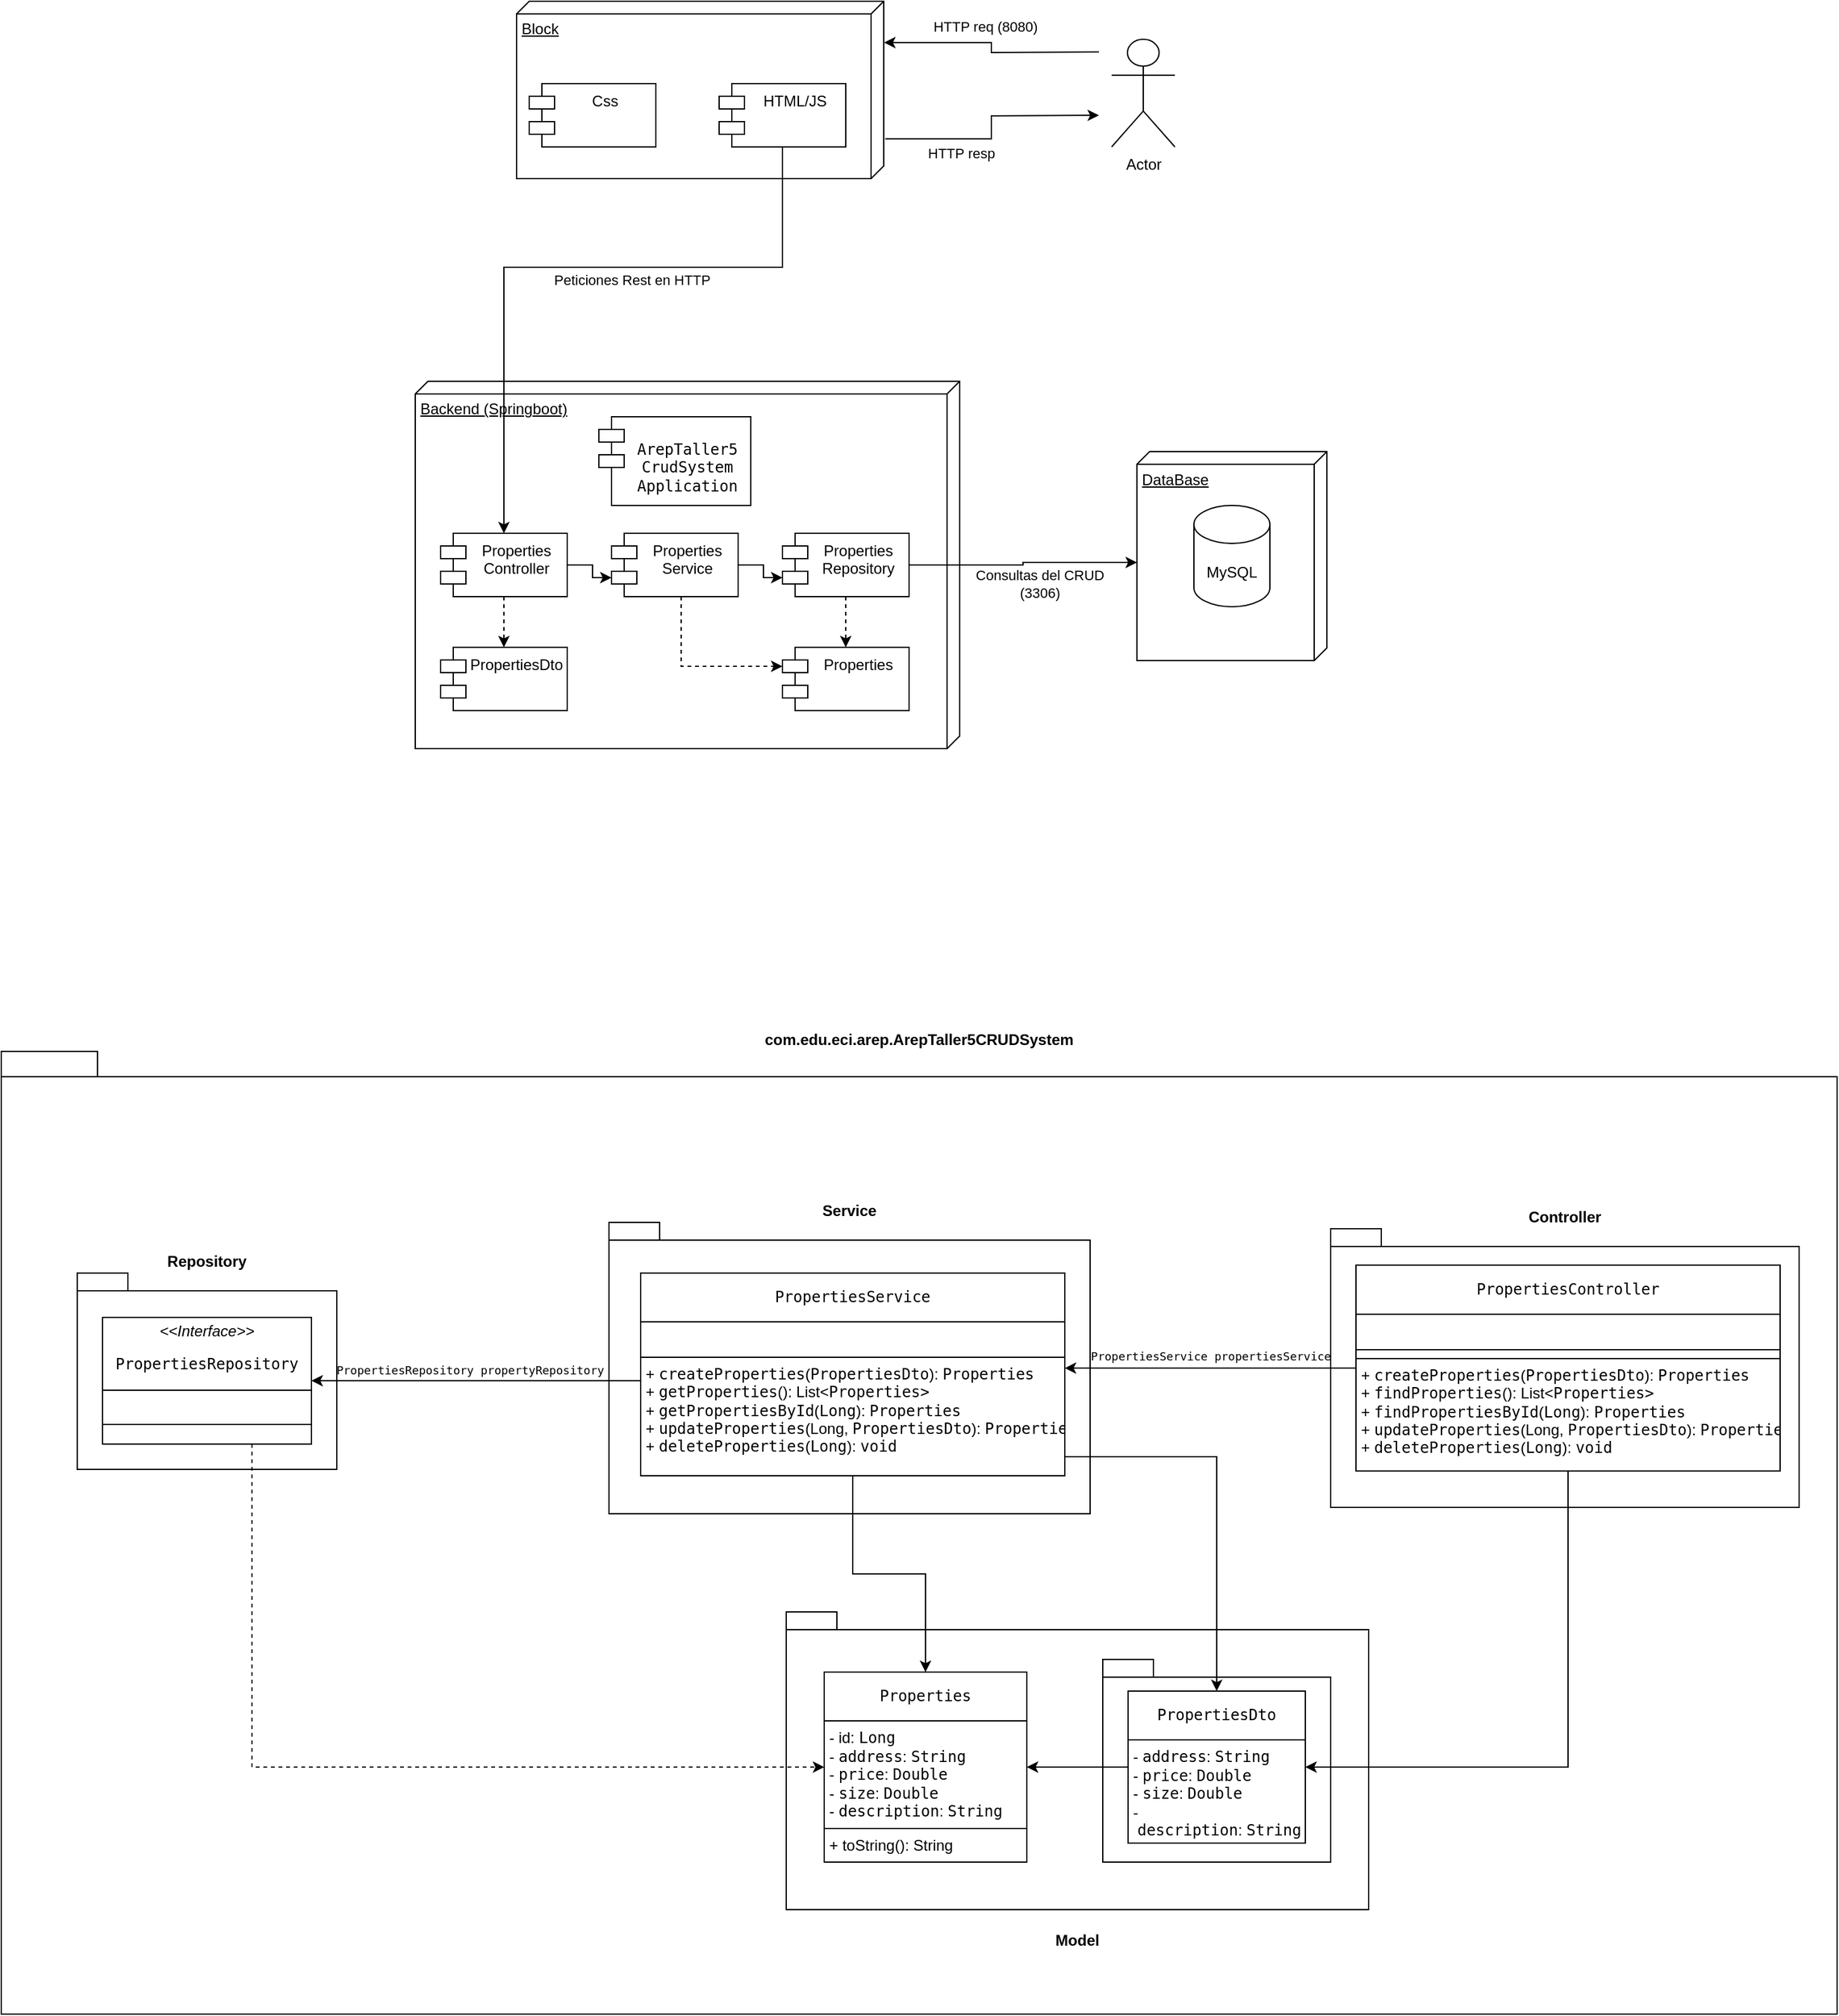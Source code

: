 <mxfile version="28.2.2">
  <diagram name="Página-1" id="qy8aETbDRmkv0HUQfHBe">
    <mxGraphModel dx="2695" dy="1822" grid="0" gridSize="10" guides="1" tooltips="1" connect="1" arrows="1" fold="1" page="0" pageScale="1" pageWidth="827" pageHeight="1169" background="#ffffff" math="0" shadow="0" adaptiveColors="none">
      <root>
        <mxCell id="0" />
        <mxCell id="1" parent="0" />
        <mxCell id="rJF-KQS_uxcIbHA2Nqqv-14" style="edgeStyle=orthogonalEdgeStyle;rounded=0;orthogonalLoop=1;jettySize=auto;html=1;entryX=0.233;entryY=-0.001;entryDx=0;entryDy=0;entryPerimeter=0;" edge="1" parent="1" target="rJF-KQS_uxcIbHA2Nqqv-2">
          <mxGeometry relative="1" as="geometry">
            <mxPoint x="137" y="-499" as="sourcePoint" />
          </mxGeometry>
        </mxCell>
        <mxCell id="rJF-KQS_uxcIbHA2Nqqv-16" value="HTTP req (8080)" style="edgeLabel;html=1;align=center;verticalAlign=middle;resizable=0;points=[];" vertex="1" connectable="0" parent="rJF-KQS_uxcIbHA2Nqqv-14">
          <mxGeometry x="0.21" relative="1" as="geometry">
            <mxPoint x="9" y="-13" as="offset" />
          </mxGeometry>
        </mxCell>
        <mxCell id="rJF-KQS_uxcIbHA2Nqqv-1" value="Actor" style="shape=umlActor;verticalLabelPosition=bottom;verticalAlign=top;html=1;outlineConnect=0;" vertex="1" parent="1">
          <mxGeometry x="147" y="-509" width="50" height="85" as="geometry" />
        </mxCell>
        <mxCell id="rJF-KQS_uxcIbHA2Nqqv-15" style="edgeStyle=orthogonalEdgeStyle;rounded=0;orthogonalLoop=1;jettySize=auto;html=1;exitX=0.776;exitY=-0.004;exitDx=0;exitDy=0;exitPerimeter=0;" edge="1" parent="1" source="rJF-KQS_uxcIbHA2Nqqv-2">
          <mxGeometry relative="1" as="geometry">
            <mxPoint x="137" y="-449" as="targetPoint" />
          </mxGeometry>
        </mxCell>
        <mxCell id="rJF-KQS_uxcIbHA2Nqqv-17" value="HTTP resp" style="edgeLabel;html=1;align=center;verticalAlign=middle;resizable=0;points=[];" vertex="1" connectable="0" parent="rJF-KQS_uxcIbHA2Nqqv-15">
          <mxGeometry x="-0.537" y="-3" relative="1" as="geometry">
            <mxPoint x="16" y="8" as="offset" />
          </mxGeometry>
        </mxCell>
        <mxCell id="rJF-KQS_uxcIbHA2Nqqv-2" value="Block" style="verticalAlign=top;align=left;spacingTop=8;spacingLeft=2;spacingRight=12;shape=cube;size=10;direction=south;fontStyle=4;html=1;whiteSpace=wrap;" vertex="1" parent="1">
          <mxGeometry x="-323" y="-539" width="290" height="140" as="geometry" />
        </mxCell>
        <mxCell id="rJF-KQS_uxcIbHA2Nqqv-3" value="Backend (Springboot)" style="verticalAlign=top;align=left;spacingTop=8;spacingLeft=2;spacingRight=12;shape=cube;size=10;direction=south;fontStyle=4;html=1;whiteSpace=wrap;" vertex="1" parent="1">
          <mxGeometry x="-403" y="-239" width="430" height="290" as="geometry" />
        </mxCell>
        <mxCell id="rJF-KQS_uxcIbHA2Nqqv-4" value="DataBase" style="verticalAlign=top;align=left;spacingTop=8;spacingLeft=2;spacingRight=12;shape=cube;size=10;direction=south;fontStyle=4;html=1;whiteSpace=wrap;" vertex="1" parent="1">
          <mxGeometry x="167" y="-183.5" width="150" height="165" as="geometry" />
        </mxCell>
        <mxCell id="rJF-KQS_uxcIbHA2Nqqv-5" value="MySQL" style="shape=cylinder3;whiteSpace=wrap;html=1;boundedLbl=1;backgroundOutline=1;size=15;" vertex="1" parent="1">
          <mxGeometry x="212" y="-141" width="60" height="80" as="geometry" />
        </mxCell>
        <mxCell id="rJF-KQS_uxcIbHA2Nqqv-6" value="&lt;div&gt;&lt;pre style=&quot;font-family: &amp;quot;JetBrains Mono&amp;quot;, monospace;&quot;&gt;&lt;font style=&quot;color: light-dark(rgb(0, 0, 0), rgb(255, 255, 255));&quot;&gt;ArepTaller5&lt;br&gt;CrudSystem&lt;br&gt;Application&lt;/font&gt;&lt;/pre&gt;&lt;/div&gt;" style="shape=module;align=left;spacingLeft=20;align=center;verticalAlign=top;whiteSpace=wrap;html=1;" vertex="1" parent="1">
          <mxGeometry x="-258" y="-211" width="120" height="70" as="geometry" />
        </mxCell>
        <mxCell id="rJF-KQS_uxcIbHA2Nqqv-25" style="edgeStyle=orthogonalEdgeStyle;rounded=0;orthogonalLoop=1;jettySize=auto;html=1;entryX=0.5;entryY=0;entryDx=0;entryDy=0;dashed=1;" edge="1" parent="1" source="rJF-KQS_uxcIbHA2Nqqv-7" target="rJF-KQS_uxcIbHA2Nqqv-11">
          <mxGeometry relative="1" as="geometry" />
        </mxCell>
        <mxCell id="rJF-KQS_uxcIbHA2Nqqv-7" value="Properties&lt;br&gt;Controller" style="shape=module;align=left;spacingLeft=20;align=center;verticalAlign=top;whiteSpace=wrap;html=1;" vertex="1" parent="1">
          <mxGeometry x="-383" y="-119" width="100" height="50" as="geometry" />
        </mxCell>
        <mxCell id="rJF-KQS_uxcIbHA2Nqqv-26" style="edgeStyle=orthogonalEdgeStyle;rounded=0;orthogonalLoop=1;jettySize=auto;html=1;entryX=0.5;entryY=0;entryDx=0;entryDy=0;dashed=1;" edge="1" parent="1" source="rJF-KQS_uxcIbHA2Nqqv-8" target="rJF-KQS_uxcIbHA2Nqqv-10">
          <mxGeometry relative="1" as="geometry" />
        </mxCell>
        <mxCell id="rJF-KQS_uxcIbHA2Nqqv-8" value="Properties&lt;br&gt;Repository" style="shape=module;align=left;spacingLeft=20;align=center;verticalAlign=top;whiteSpace=wrap;html=1;" vertex="1" parent="1">
          <mxGeometry x="-113" y="-119" width="100" height="50" as="geometry" />
        </mxCell>
        <mxCell id="rJF-KQS_uxcIbHA2Nqqv-9" value="Properties&lt;br&gt;Service" style="shape=module;align=left;spacingLeft=20;align=center;verticalAlign=top;whiteSpace=wrap;html=1;" vertex="1" parent="1">
          <mxGeometry x="-248" y="-119" width="100" height="50" as="geometry" />
        </mxCell>
        <mxCell id="rJF-KQS_uxcIbHA2Nqqv-10" value="Properties&lt;div&gt;&lt;br&gt;&lt;/div&gt;" style="shape=module;align=left;spacingLeft=20;align=center;verticalAlign=top;whiteSpace=wrap;html=1;" vertex="1" parent="1">
          <mxGeometry x="-113" y="-29" width="100" height="50" as="geometry" />
        </mxCell>
        <mxCell id="rJF-KQS_uxcIbHA2Nqqv-11" value="PropertiesDto" style="shape=module;align=left;spacingLeft=20;align=center;verticalAlign=top;whiteSpace=wrap;html=1;" vertex="1" parent="1">
          <mxGeometry x="-383" y="-29" width="100" height="50" as="geometry" />
        </mxCell>
        <mxCell id="rJF-KQS_uxcIbHA2Nqqv-12" value="Css" style="shape=module;align=left;spacingLeft=20;align=center;verticalAlign=top;whiteSpace=wrap;html=1;" vertex="1" parent="1">
          <mxGeometry x="-313" y="-474" width="100" height="50" as="geometry" />
        </mxCell>
        <mxCell id="rJF-KQS_uxcIbHA2Nqqv-19" style="edgeStyle=orthogonalEdgeStyle;rounded=0;orthogonalLoop=1;jettySize=auto;html=1;" edge="1" parent="1" source="rJF-KQS_uxcIbHA2Nqqv-13" target="rJF-KQS_uxcIbHA2Nqqv-7">
          <mxGeometry relative="1" as="geometry">
            <Array as="points">
              <mxPoint x="-113" y="-329" />
              <mxPoint x="-333" y="-329" />
            </Array>
          </mxGeometry>
        </mxCell>
        <mxCell id="rJF-KQS_uxcIbHA2Nqqv-20" value="Peticiones Rest en HTTP" style="edgeLabel;html=1;align=center;verticalAlign=middle;resizable=0;points=[];" vertex="1" connectable="0" parent="rJF-KQS_uxcIbHA2Nqqv-19">
          <mxGeometry x="-0.102" y="1" relative="1" as="geometry">
            <mxPoint x="21" y="9" as="offset" />
          </mxGeometry>
        </mxCell>
        <mxCell id="rJF-KQS_uxcIbHA2Nqqv-13" value="HTML/JS" style="shape=module;align=left;spacingLeft=20;align=center;verticalAlign=top;whiteSpace=wrap;html=1;" vertex="1" parent="1">
          <mxGeometry x="-163" y="-474" width="100" height="50" as="geometry" />
        </mxCell>
        <mxCell id="rJF-KQS_uxcIbHA2Nqqv-21" style="edgeStyle=orthogonalEdgeStyle;rounded=0;orthogonalLoop=1;jettySize=auto;html=1;entryX=0;entryY=0;entryDx=0;entryDy=35;entryPerimeter=0;" edge="1" parent="1" source="rJF-KQS_uxcIbHA2Nqqv-7" target="rJF-KQS_uxcIbHA2Nqqv-9">
          <mxGeometry relative="1" as="geometry" />
        </mxCell>
        <mxCell id="rJF-KQS_uxcIbHA2Nqqv-22" style="edgeStyle=orthogonalEdgeStyle;rounded=0;orthogonalLoop=1;jettySize=auto;html=1;entryX=0;entryY=0;entryDx=0;entryDy=35;entryPerimeter=0;" edge="1" parent="1" source="rJF-KQS_uxcIbHA2Nqqv-9" target="rJF-KQS_uxcIbHA2Nqqv-8">
          <mxGeometry relative="1" as="geometry" />
        </mxCell>
        <mxCell id="rJF-KQS_uxcIbHA2Nqqv-23" style="edgeStyle=orthogonalEdgeStyle;rounded=0;orthogonalLoop=1;jettySize=auto;html=1;entryX=0;entryY=0;entryDx=87.5;entryDy=150;entryPerimeter=0;" edge="1" parent="1" source="rJF-KQS_uxcIbHA2Nqqv-8" target="rJF-KQS_uxcIbHA2Nqqv-4">
          <mxGeometry relative="1" as="geometry" />
        </mxCell>
        <mxCell id="rJF-KQS_uxcIbHA2Nqqv-24" value="Consultas del CRUD&lt;br&gt;(3306)" style="edgeLabel;html=1;align=center;verticalAlign=middle;resizable=0;points=[];" vertex="1" connectable="0" parent="rJF-KQS_uxcIbHA2Nqqv-23">
          <mxGeometry x="0.252" relative="1" as="geometry">
            <mxPoint x="-9" y="17" as="offset" />
          </mxGeometry>
        </mxCell>
        <mxCell id="rJF-KQS_uxcIbHA2Nqqv-27" style="edgeStyle=orthogonalEdgeStyle;rounded=0;orthogonalLoop=1;jettySize=auto;html=1;entryX=0;entryY=0;entryDx=0;entryDy=15;entryPerimeter=0;dashed=1;" edge="1" parent="1" source="rJF-KQS_uxcIbHA2Nqqv-9" target="rJF-KQS_uxcIbHA2Nqqv-10">
          <mxGeometry relative="1" as="geometry">
            <Array as="points">
              <mxPoint x="-193" y="-14" />
            </Array>
          </mxGeometry>
        </mxCell>
        <mxCell id="rJF-KQS_uxcIbHA2Nqqv-29" value="com.edu.eci.arep.ArepTaller5CRUDSystem" style="shape=folder;fontStyle=1;spacingTop=10;tabWidth=50;tabHeight=20;tabPosition=left;whiteSpace=wrap;align=center;connectable=1;noLabel=0;labelPadding=0;portConstraintRotation=0;html=1;convertToSvg=0;labelPosition=center;verticalLabelPosition=top;verticalAlign=bottom;textDirection=ltr;" vertex="1" parent="1">
          <mxGeometry x="-730" y="290" width="1450" height="760" as="geometry" />
        </mxCell>
        <mxCell id="rJF-KQS_uxcIbHA2Nqqv-34" value="Model" style="shape=folder;fontStyle=1;spacingTop=10;tabWidth=40;tabHeight=14;tabPosition=left;html=1;whiteSpace=wrap;labelPosition=center;verticalLabelPosition=bottom;align=center;verticalAlign=top;" vertex="1" parent="1">
          <mxGeometry x="-110" y="732.5" width="460" height="235" as="geometry" />
        </mxCell>
        <mxCell id="rJF-KQS_uxcIbHA2Nqqv-30" value="" style="shape=folder;fontStyle=1;spacingTop=10;tabWidth=40;tabHeight=14;tabPosition=left;html=1;whiteSpace=wrap;" vertex="1" parent="1">
          <mxGeometry x="140" y="770" width="180" height="160" as="geometry" />
        </mxCell>
        <mxCell id="rJF-KQS_uxcIbHA2Nqqv-47" style="edgeStyle=orthogonalEdgeStyle;rounded=0;orthogonalLoop=1;jettySize=auto;html=1;" edge="1" parent="1" source="rJF-KQS_uxcIbHA2Nqqv-31" target="rJF-KQS_uxcIbHA2Nqqv-33">
          <mxGeometry relative="1" as="geometry" />
        </mxCell>
        <mxCell id="rJF-KQS_uxcIbHA2Nqqv-31" value="&lt;div style=&quot;&quot;&gt;&lt;pre style=&quot;text-align: center; font-family: &amp;quot;JetBrains Mono&amp;quot;, monospace;&quot;&gt;PropertiesDto&lt;/pre&gt;&lt;/div&gt;&lt;hr style=&quot;border-style:solid;&quot; size=&quot;1&quot;&gt;&lt;p style=&quot;margin:0px;margin-left:4px;&quot;&gt;&lt;span style=&quot;background-color: transparent; color: light-dark(rgb(0, 0, 0), rgb(237, 237, 237));&quot;&gt;-&amp;nbsp;&lt;/span&gt;&lt;span style=&quot;font-family: &amp;quot;JetBrains Mono&amp;quot;, monospace;&quot;&gt;address&lt;/span&gt;&lt;span style=&quot;background-color: transparent; color: light-dark(rgb(0, 0, 0), rgb(237, 237, 237));&quot;&gt;:&amp;nbsp;&lt;/span&gt;&lt;span style=&quot;font-family: &amp;quot;JetBrains Mono&amp;quot;, monospace; background-color: transparent; color: light-dark(rgb(0, 0, 0), rgb(237, 237, 237));&quot;&gt;String&lt;/span&gt;&lt;/p&gt;&lt;p style=&quot;margin: 0px 0px 0px 4px;&quot;&gt;-&amp;nbsp;&lt;span style=&quot;font-family: &amp;quot;JetBrains Mono&amp;quot;, monospace;&quot;&gt;price&lt;/span&gt;:&amp;nbsp;&lt;span style=&quot;font-family: &amp;quot;JetBrains Mono&amp;quot;, monospace; background-color: transparent; color: light-dark(rgb(0, 0, 0), rgb(237, 237, 237));&quot;&gt;Double&lt;/span&gt;&lt;/p&gt;&lt;p style=&quot;margin: 0px 0px 0px 4px;&quot;&gt;-&amp;nbsp;&lt;span style=&quot;font-family: &amp;quot;JetBrains Mono&amp;quot;, monospace;&quot;&gt;size&lt;/span&gt;:&amp;nbsp;&lt;span style=&quot;font-family: &amp;quot;JetBrains Mono&amp;quot;, monospace; background-color: transparent; color: light-dark(rgb(0, 0, 0), rgb(237, 237, 237));&quot;&gt;Double&lt;/span&gt;&lt;/p&gt;&lt;p style=&quot;margin: 0px 0px 0px 4px;&quot;&gt;-&amp;nbsp;&lt;span style=&quot;font-family: &amp;quot;JetBrains Mono&amp;quot;, monospace;&quot;&gt;description&lt;/span&gt;:&amp;nbsp;&lt;span style=&quot;font-family: &amp;quot;JetBrains Mono&amp;quot;, monospace; background-color: transparent; color: light-dark(rgb(0, 0, 0), rgb(237, 237, 237));&quot;&gt;String&lt;/span&gt;&lt;/p&gt;&lt;hr style=&quot;border-style:solid;&quot; size=&quot;1&quot;&gt;&lt;p style=&quot;margin:0px;margin-left:4px;&quot;&gt;&lt;br&gt;&lt;/p&gt;" style="verticalAlign=top;align=left;overflow=fill;html=1;whiteSpace=wrap;labelBackgroundColor=none;labelBorderColor=none;fontColor=#000000;" vertex="1" parent="1">
          <mxGeometry x="160" y="795" width="140" height="120" as="geometry" />
        </mxCell>
        <mxCell id="rJF-KQS_uxcIbHA2Nqqv-33" value="&lt;div style=&quot;&quot;&gt;&lt;pre style=&quot;text-align: center; font-family: &amp;quot;JetBrains Mono&amp;quot;, monospace;&quot;&gt;Properties&lt;/pre&gt;&lt;/div&gt;&lt;hr style=&quot;border-style:solid;&quot; size=&quot;1&quot;&gt;&lt;p style=&quot;margin:0px;margin-left:4px;&quot;&gt;- id:&amp;nbsp;&lt;span style=&quot;font-family: &amp;quot;JetBrains Mono&amp;quot;, monospace;&quot;&gt;Long&lt;/span&gt;&lt;/p&gt;&lt;p style=&quot;margin: 0px 0px 0px 4px;&quot;&gt;&lt;span style=&quot;background-color: transparent; color: light-dark(rgb(0, 0, 0), rgb(237, 237, 237));&quot;&gt;-&amp;nbsp;&lt;/span&gt;&lt;span style=&quot;font-family: &amp;quot;JetBrains Mono&amp;quot;, monospace;&quot;&gt;address&lt;/span&gt;&lt;span style=&quot;background-color: transparent; color: light-dark(rgb(0, 0, 0), rgb(237, 237, 237));&quot;&gt;:&amp;nbsp;&lt;/span&gt;&lt;span style=&quot;font-family: &amp;quot;JetBrains Mono&amp;quot;, monospace; background-color: transparent; color: light-dark(rgb(0, 0, 0), rgb(237, 237, 237));&quot;&gt;String&lt;/span&gt;&lt;/p&gt;&lt;p style=&quot;margin: 0px 0px 0px 4px;&quot;&gt;-&amp;nbsp;&lt;span style=&quot;font-family: &amp;quot;JetBrains Mono&amp;quot;, monospace;&quot;&gt;price&lt;/span&gt;:&amp;nbsp;&lt;span style=&quot;font-family: &amp;quot;JetBrains Mono&amp;quot;, monospace; background-color: transparent; color: light-dark(rgb(0, 0, 0), rgb(237, 237, 237));&quot;&gt;Double&lt;/span&gt;&lt;/p&gt;&lt;p style=&quot;margin: 0px 0px 0px 4px;&quot;&gt;-&amp;nbsp;&lt;span style=&quot;font-family: &amp;quot;JetBrains Mono&amp;quot;, monospace;&quot;&gt;size&lt;/span&gt;:&amp;nbsp;&lt;span style=&quot;font-family: &amp;quot;JetBrains Mono&amp;quot;, monospace; background-color: transparent; color: light-dark(rgb(0, 0, 0), rgb(237, 237, 237));&quot;&gt;Double&lt;/span&gt;&lt;/p&gt;&lt;p style=&quot;margin: 0px 0px 0px 4px;&quot;&gt;-&amp;nbsp;&lt;span style=&quot;font-family: &amp;quot;JetBrains Mono&amp;quot;, monospace;&quot;&gt;description&lt;/span&gt;:&amp;nbsp;&lt;span style=&quot;font-family: &amp;quot;JetBrains Mono&amp;quot;, monospace; background-color: transparent; color: light-dark(rgb(0, 0, 0), rgb(237, 237, 237));&quot;&gt;String&lt;/span&gt;&lt;/p&gt;&lt;hr style=&quot;border-style:solid;&quot; size=&quot;1&quot;&gt;&lt;p style=&quot;margin:0px;margin-left:4px;&quot;&gt;+ toString(): String&lt;/p&gt;" style="verticalAlign=top;align=left;overflow=fill;html=1;whiteSpace=wrap;labelBackgroundColor=none;labelBorderColor=none;fontColor=#000000;" vertex="1" parent="1">
          <mxGeometry x="-80" y="780" width="160" height="150" as="geometry" />
        </mxCell>
        <mxCell id="rJF-KQS_uxcIbHA2Nqqv-35" value="Repository" style="shape=folder;fontStyle=1;spacingTop=10;tabWidth=40;tabHeight=14;tabPosition=left;html=1;whiteSpace=wrap;labelPosition=center;verticalLabelPosition=top;align=center;verticalAlign=bottom;" vertex="1" parent="1">
          <mxGeometry x="-670" y="465" width="205" height="155" as="geometry" />
        </mxCell>
        <mxCell id="rJF-KQS_uxcIbHA2Nqqv-49" style="edgeStyle=orthogonalEdgeStyle;rounded=0;orthogonalLoop=1;jettySize=auto;html=1;entryX=0;entryY=0.5;entryDx=0;entryDy=0;dashed=1;" edge="1" parent="1" source="rJF-KQS_uxcIbHA2Nqqv-32" target="rJF-KQS_uxcIbHA2Nqqv-33">
          <mxGeometry relative="1" as="geometry">
            <Array as="points">
              <mxPoint x="-532" y="855" />
            </Array>
          </mxGeometry>
        </mxCell>
        <mxCell id="rJF-KQS_uxcIbHA2Nqqv-32" value="&lt;p style=&quot;margin:0px;margin-top:4px;text-align:center;&quot;&gt;&lt;i&gt;&amp;lt;&amp;lt;Interface&amp;gt;&amp;gt;&lt;/i&gt;&lt;br&gt;&lt;/p&gt;&lt;div style=&quot;&quot;&gt;&lt;pre style=&quot;text-align: center; font-family: &amp;quot;JetBrains Mono&amp;quot;, monospace;&quot;&gt;PropertiesRepository&lt;/pre&gt;&lt;/div&gt;&lt;hr style=&quot;border-style:solid;&quot; size=&quot;1&quot;&gt;&lt;p style=&quot;margin:0px;margin-left:4px;&quot;&gt;&lt;font&gt;&lt;br&gt;&lt;/font&gt;&lt;/p&gt;&lt;hr style=&quot;border-style:solid;&quot; size=&quot;1&quot;&gt;&lt;p style=&quot;margin:0px;margin-left:4px;&quot;&gt;&lt;br&gt;&lt;/p&gt;" style="verticalAlign=top;align=left;overflow=fill;html=1;whiteSpace=wrap;labelBackgroundColor=none;fontColor=default;" vertex="1" parent="1">
          <mxGeometry x="-650" y="500" width="165" height="100" as="geometry" />
        </mxCell>
        <mxCell id="rJF-KQS_uxcIbHA2Nqqv-36" value="Service" style="shape=folder;fontStyle=1;spacingTop=10;tabWidth=40;tabHeight=14;tabPosition=left;html=1;whiteSpace=wrap;labelPosition=center;verticalLabelPosition=top;align=center;verticalAlign=bottom;" vertex="1" parent="1">
          <mxGeometry x="-250" y="425" width="380" height="230" as="geometry" />
        </mxCell>
        <mxCell id="rJF-KQS_uxcIbHA2Nqqv-41" style="edgeStyle=orthogonalEdgeStyle;rounded=0;orthogonalLoop=1;jettySize=auto;html=1;" edge="1" parent="1" source="rJF-KQS_uxcIbHA2Nqqv-37" target="rJF-KQS_uxcIbHA2Nqqv-32">
          <mxGeometry relative="1" as="geometry">
            <Array as="points">
              <mxPoint x="-400" y="550" />
              <mxPoint x="-400" y="550" />
            </Array>
          </mxGeometry>
        </mxCell>
        <mxCell id="rJF-KQS_uxcIbHA2Nqqv-52" value="&lt;div&gt;&lt;pre style=&quot;font-family:&#39;JetBrains Mono&#39;,monospace;font-size:9,8pt;&quot;&gt;PropertiesRepository &lt;span&gt;propertyRepository&lt;/span&gt;&lt;/pre&gt;&lt;/div&gt;" style="edgeLabel;html=1;align=center;verticalAlign=middle;resizable=0;points=[];labelBackgroundColor=none;fontColor=default;fontSize=9;" vertex="1" connectable="0" parent="rJF-KQS_uxcIbHA2Nqqv-41">
          <mxGeometry x="0.141" relative="1" as="geometry">
            <mxPoint x="13" y="-8" as="offset" />
          </mxGeometry>
        </mxCell>
        <mxCell id="rJF-KQS_uxcIbHA2Nqqv-46" style="edgeStyle=orthogonalEdgeStyle;rounded=0;orthogonalLoop=1;jettySize=auto;html=1;exitX=0.5;exitY=1;exitDx=0;exitDy=0;entryX=0.5;entryY=0;entryDx=0;entryDy=0;" edge="1" parent="1" source="rJF-KQS_uxcIbHA2Nqqv-37" target="rJF-KQS_uxcIbHA2Nqqv-33">
          <mxGeometry relative="1" as="geometry" />
        </mxCell>
        <mxCell id="rJF-KQS_uxcIbHA2Nqqv-48" style="edgeStyle=orthogonalEdgeStyle;rounded=0;orthogonalLoop=1;jettySize=auto;html=1;" edge="1" parent="1" source="rJF-KQS_uxcIbHA2Nqqv-37" target="rJF-KQS_uxcIbHA2Nqqv-31">
          <mxGeometry relative="1" as="geometry">
            <Array as="points">
              <mxPoint x="230" y="610" />
            </Array>
          </mxGeometry>
        </mxCell>
        <mxCell id="rJF-KQS_uxcIbHA2Nqqv-37" value="&lt;div&gt;&lt;pre style=&quot;text-align: center; font-family: &amp;quot;JetBrains Mono&amp;quot;, monospace;&quot;&gt;&lt;span style=&quot;&quot;&gt;&lt;font&gt;PropertiesService&lt;/font&gt;&lt;/span&gt;&lt;/pre&gt;&lt;/div&gt;&lt;hr style=&quot;border-style:solid;&quot; size=&quot;1&quot;&gt;&lt;p style=&quot;margin:0px;margin-left:4px;&quot;&gt;&lt;span style=&quot;&quot;&gt;&lt;font&gt;&lt;br&gt;&lt;/font&gt;&lt;/span&gt;&lt;/p&gt;&lt;hr style=&quot;border-style:solid;&quot; size=&quot;1&quot;&gt;&lt;p style=&quot;margin:0px;margin-left:4px;&quot;&gt;&lt;span style=&quot;&quot;&gt;&lt;font&gt;+&amp;nbsp;&lt;span style=&quot;font-family: &amp;quot;JetBrains Mono&amp;quot;, monospace;&quot;&gt;createProperties&lt;/span&gt;(&lt;span style=&quot;font-family: &amp;quot;JetBrains Mono&amp;quot;, monospace;&quot;&gt;PropertiesDto&lt;/span&gt;):&amp;nbsp;&lt;span style=&quot;font-family: &amp;quot;JetBrains Mono&amp;quot;, monospace;&quot;&gt;Properties&lt;/span&gt;&lt;/font&gt;&lt;/span&gt;&lt;/p&gt;&lt;p style=&quot;margin:0px;margin-left:4px;&quot;&gt;&lt;span style=&quot;&quot;&gt;&lt;font&gt;&lt;span style=&quot;font-family: &amp;quot;JetBrains Mono&amp;quot;, monospace;&quot;&gt;&lt;span style=&quot;font-family: Helvetica;&quot;&gt;+&amp;nbsp;&lt;/span&gt;&lt;/span&gt;&lt;span style=&quot;font-family: &amp;quot;JetBrains Mono&amp;quot;, monospace;&quot;&gt;getProperties&lt;/span&gt;(): List&amp;lt;&lt;span style=&quot;font-family: &amp;quot;JetBrains Mono&amp;quot;, monospace;&quot;&gt;Properties&amp;gt;&lt;/span&gt;&lt;/font&gt;&lt;/span&gt;&lt;/p&gt;&lt;p style=&quot;margin:0px;margin-left:4px;&quot;&gt;&lt;span style=&quot;&quot;&gt;&lt;font&gt;&lt;span style=&quot;font-family: &amp;quot;JetBrains Mono&amp;quot;, monospace;&quot;&gt;&lt;span style=&quot;&quot;&gt;&lt;span style=&quot;font-family: Helvetica;&quot;&gt;+&amp;nbsp;&lt;/span&gt;&lt;/span&gt;&lt;/span&gt;&lt;span style=&quot;font-family: &amp;quot;JetBrains Mono&amp;quot;, monospace;&quot;&gt;getPropertiesById&lt;/span&gt;(&lt;span style=&quot;font-family: &amp;quot;JetBrains Mono&amp;quot;, monospace;&quot;&gt;Long&lt;/span&gt;):&amp;nbsp;&lt;span style=&quot;font-family: &amp;quot;JetBrains Mono&amp;quot;, monospace;&quot;&gt;Properties&lt;/span&gt;&lt;/font&gt;&lt;/span&gt;&lt;/p&gt;&lt;p style=&quot;margin:0px;margin-left:4px;&quot;&gt;&lt;span style=&quot;&quot;&gt;&lt;font&gt;&lt;span style=&quot;font-family: &amp;quot;JetBrains Mono&amp;quot;, monospace;&quot;&gt;&lt;span style=&quot;&quot;&gt;&lt;span style=&quot;&quot;&gt;&lt;span style=&quot;font-family: Helvetica;&quot;&gt;+&amp;nbsp;&lt;/span&gt;&lt;/span&gt;&lt;/span&gt;&lt;/span&gt;&lt;span style=&quot;font-family: &amp;quot;JetBrains Mono&amp;quot;, monospace;&quot;&gt;updateProperties&lt;/span&gt;(Long,&amp;nbsp;&lt;span style=&quot;font-family: &amp;quot;JetBrains Mono&amp;quot;, monospace;&quot;&gt;PropertiesDto&lt;/span&gt;):&amp;nbsp;&lt;span style=&quot;font-family: &amp;quot;JetBrains Mono&amp;quot;, monospace;&quot;&gt;Properties&lt;/span&gt;&lt;/font&gt;&lt;/span&gt;&lt;/p&gt;&lt;p style=&quot;margin:0px;margin-left:4px;&quot;&gt;&lt;span style=&quot;&quot;&gt;&lt;font&gt;&lt;span style=&quot;font-family: &amp;quot;JetBrains Mono&amp;quot;, monospace;&quot;&gt;&lt;span style=&quot;&quot;&gt;&lt;span style=&quot;&quot;&gt;&lt;span style=&quot;&quot;&gt;&lt;span style=&quot;font-family: Helvetica;&quot;&gt;+&amp;nbsp;&lt;/span&gt;&lt;/span&gt;&lt;/span&gt;&lt;/span&gt;&lt;/span&gt;&lt;span style=&quot;font-family: &amp;quot;JetBrains Mono&amp;quot;, monospace;&quot;&gt;deleteProperties&lt;/span&gt;(&lt;span style=&quot;font-family: &amp;quot;JetBrains Mono&amp;quot;, monospace;&quot;&gt;Long&lt;/span&gt;):&amp;nbsp;&lt;span style=&quot;font-family: &amp;quot;JetBrains Mono&amp;quot;, monospace;&quot;&gt;void&lt;/span&gt;&lt;/font&gt;&lt;/span&gt;&lt;/p&gt;" style="verticalAlign=top;align=left;overflow=fill;html=1;whiteSpace=wrap;labelBackgroundColor=none;fontColor=default;" vertex="1" parent="1">
          <mxGeometry x="-225" y="465" width="335" height="160" as="geometry" />
        </mxCell>
        <mxCell id="rJF-KQS_uxcIbHA2Nqqv-38" value="Controller" style="shape=folder;fontStyle=1;spacingTop=10;tabWidth=40;tabHeight=14;tabPosition=left;html=1;whiteSpace=wrap;labelPosition=center;verticalLabelPosition=top;align=center;verticalAlign=bottom;" vertex="1" parent="1">
          <mxGeometry x="320" y="430" width="370" height="220" as="geometry" />
        </mxCell>
        <mxCell id="rJF-KQS_uxcIbHA2Nqqv-40" style="edgeStyle=orthogonalEdgeStyle;rounded=0;orthogonalLoop=1;jettySize=auto;html=1;" edge="1" parent="1" source="rJF-KQS_uxcIbHA2Nqqv-39" target="rJF-KQS_uxcIbHA2Nqqv-37">
          <mxGeometry relative="1" as="geometry">
            <Array as="points">
              <mxPoint x="170" y="540" />
              <mxPoint x="170" y="540" />
            </Array>
          </mxGeometry>
        </mxCell>
        <mxCell id="rJF-KQS_uxcIbHA2Nqqv-50" value="&lt;div style=&quot;&quot;&gt;&lt;pre style=&quot;font-family:&#39;JetBrains Mono&#39;,monospace;font-size:9,8pt;&quot;&gt;&lt;font style=&quot;font-size: 9px;&quot;&gt;PropertiesService &lt;span style=&quot;&quot;&gt;propertiesService&lt;/span&gt;&lt;/font&gt;&lt;/pre&gt;&lt;/div&gt;" style="edgeLabel;html=1;align=center;verticalAlign=middle;resizable=0;points=[];labelBackgroundColor=none;fontColor=default;" vertex="1" connectable="0" parent="rJF-KQS_uxcIbHA2Nqqv-40">
          <mxGeometry x="0.136" y="3" relative="1" as="geometry">
            <mxPoint x="15" y="-13" as="offset" />
          </mxGeometry>
        </mxCell>
        <mxCell id="rJF-KQS_uxcIbHA2Nqqv-39" value="&lt;div style=&quot;&quot;&gt;&lt;pre style=&quot;text-align: center; font-family: &amp;quot;JetBrains Mono&amp;quot;, monospace;&quot;&gt;PropertiesController&lt;/pre&gt;&lt;/div&gt;&lt;hr style=&quot;text-align: center; border-style: solid;&quot; size=&quot;1&quot;&gt;&lt;p style=&quot;margin:0px;margin-left:4px;&quot;&gt;&lt;br&gt;&lt;/p&gt;&lt;hr style=&quot;border-style:solid;&quot; size=&quot;1&quot;&gt;&lt;hr size=&quot;1&quot; style=&quot;border-style: solid;&quot;&gt;&lt;p style=&quot;margin: 0px 0px 0px 4px;&quot;&gt;+&amp;nbsp;&lt;span style=&quot;font-family: &amp;quot;JetBrains Mono&amp;quot;, monospace;&quot;&gt;createProperties&lt;/span&gt;(&lt;span style=&quot;font-family: &amp;quot;JetBrains Mono&amp;quot;, monospace;&quot;&gt;PropertiesDto&lt;/span&gt;):&amp;nbsp;&lt;span style=&quot;font-family: &amp;quot;JetBrains Mono&amp;quot;, monospace;&quot;&gt;Properties&lt;/span&gt;&lt;/p&gt;&lt;p style=&quot;margin: 0px 0px 0px 4px;&quot;&gt;&lt;span style=&quot;font-family: &amp;quot;JetBrains Mono&amp;quot;, monospace;&quot;&gt;&lt;span style=&quot;font-family: Helvetica;&quot;&gt;+&amp;nbsp;&lt;/span&gt;&lt;/span&gt;&lt;span style=&quot;font-family: &amp;quot;JetBrains Mono&amp;quot;, monospace;&quot;&gt;findProperties&lt;/span&gt;&lt;span style=&quot;&quot;&gt;(): List&amp;lt;&lt;/span&gt;&lt;span style=&quot;font-family: &amp;quot;JetBrains Mono&amp;quot;, monospace;&quot;&gt;Properties&amp;gt;&lt;/span&gt;&lt;/p&gt;&lt;p style=&quot;margin: 0px 0px 0px 4px;&quot;&gt;&lt;span style=&quot;font-family: &amp;quot;JetBrains Mono&amp;quot;, monospace;&quot;&gt;&lt;span style=&quot;font-family: Helvetica;&quot;&gt;+&amp;nbsp;&lt;/span&gt;&lt;/span&gt;&lt;span style=&quot;font-family: &amp;quot;JetBrains Mono&amp;quot;, monospace;&quot;&gt;findPropertiesById&lt;/span&gt;&lt;span style=&quot;&quot;&gt;(&lt;/span&gt;&lt;span style=&quot;font-family: &amp;quot;JetBrains Mono&amp;quot;, monospace;&quot;&gt;Long&lt;/span&gt;&lt;span style=&quot;&quot;&gt;):&amp;nbsp;&lt;/span&gt;&lt;span style=&quot;font-family: &amp;quot;JetBrains Mono&amp;quot;, monospace;&quot;&gt;Properties&lt;/span&gt;&lt;/p&gt;&lt;p style=&quot;margin: 0px 0px 0px 4px;&quot;&gt;&lt;span style=&quot;font-family: &amp;quot;JetBrains Mono&amp;quot;, monospace;&quot;&gt;&lt;span style=&quot;font-family: Helvetica;&quot;&gt;+&amp;nbsp;&lt;/span&gt;&lt;/span&gt;&lt;span style=&quot;font-family: &amp;quot;JetBrains Mono&amp;quot;, monospace;&quot;&gt;updateProperties&lt;/span&gt;(Long,&amp;nbsp;&lt;span style=&quot;font-family: &amp;quot;JetBrains Mono&amp;quot;, monospace;&quot;&gt;PropertiesDto&lt;/span&gt;):&amp;nbsp;&lt;span style=&quot;font-family: &amp;quot;JetBrains Mono&amp;quot;, monospace;&quot;&gt;Properties&lt;/span&gt;&lt;/p&gt;&lt;p style=&quot;margin: 0px 0px 0px 4px;&quot;&gt;&lt;span style=&quot;font-family: &amp;quot;JetBrains Mono&amp;quot;, monospace;&quot;&gt;&lt;span style=&quot;font-family: Helvetica;&quot;&gt;+&amp;nbsp;&lt;/span&gt;&lt;/span&gt;&lt;span style=&quot;font-family: &amp;quot;JetBrains Mono&amp;quot;, monospace;&quot;&gt;deleteProperties&lt;/span&gt;(&lt;span style=&quot;font-family: &amp;quot;JetBrains Mono&amp;quot;, monospace;&quot;&gt;Long&lt;/span&gt;):&amp;nbsp;&lt;span style=&quot;font-family: &amp;quot;JetBrains Mono&amp;quot;, monospace;&quot;&gt;void&lt;/span&gt;&lt;/p&gt;" style="verticalAlign=top;align=left;overflow=fill;html=1;whiteSpace=wrap;labelBackgroundColor=none;fontColor=default;" vertex="1" parent="1">
          <mxGeometry x="340" y="458.75" width="335" height="162.5" as="geometry" />
        </mxCell>
        <mxCell id="rJF-KQS_uxcIbHA2Nqqv-45" style="edgeStyle=orthogonalEdgeStyle;rounded=0;orthogonalLoop=1;jettySize=auto;html=1;entryX=1;entryY=0.5;entryDx=0;entryDy=0;exitX=0.5;exitY=1;exitDx=0;exitDy=0;" edge="1" parent="1" source="rJF-KQS_uxcIbHA2Nqqv-39" target="rJF-KQS_uxcIbHA2Nqqv-31">
          <mxGeometry relative="1" as="geometry">
            <Array as="points">
              <mxPoint x="508" y="855" />
            </Array>
          </mxGeometry>
        </mxCell>
      </root>
    </mxGraphModel>
  </diagram>
</mxfile>
